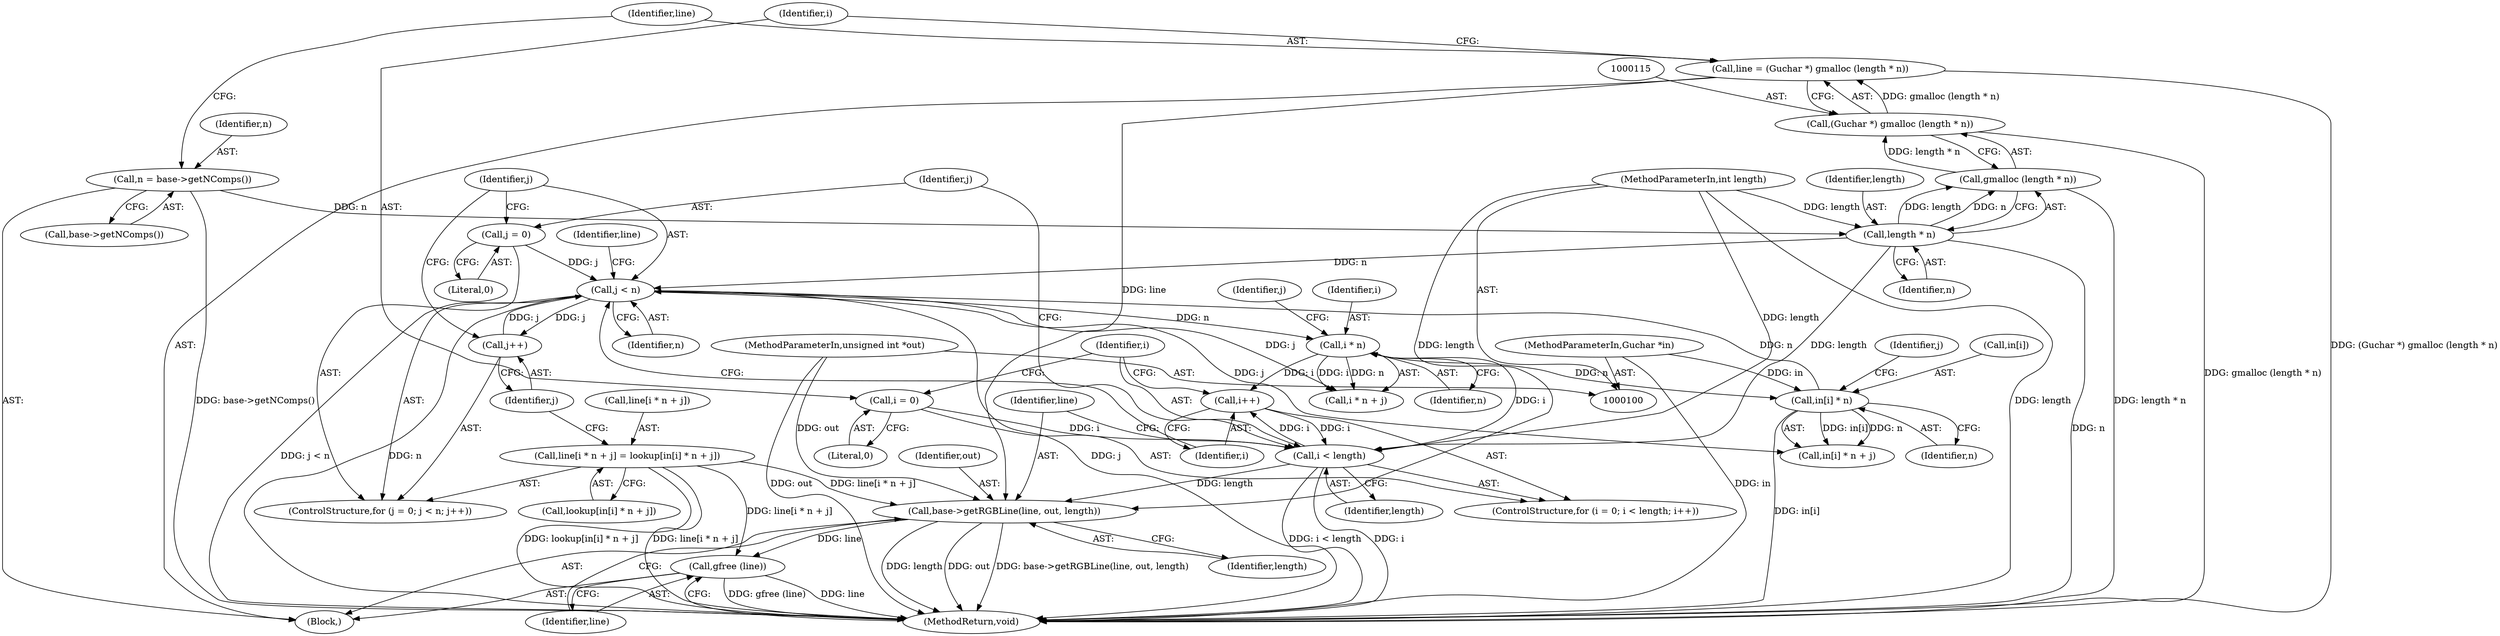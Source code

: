 digraph "1_poppler_7b2d314a61fd0e12f47c62996cb49ec0d1ba747a_6@pointer" {
"1000155" [label="(Call,base->getRGBLine(line, out, length))"];
"1000138" [label="(Call,line[i * n + j] = lookup[in[i] * n + j])"];
"1000112" [label="(Call,line = (Guchar *) gmalloc (length * n))"];
"1000114" [label="(Call,(Guchar *) gmalloc (length * n))"];
"1000116" [label="(Call,gmalloc (length * n))"];
"1000117" [label="(Call,length * n)"];
"1000103" [label="(MethodParameterIn,int length)"];
"1000109" [label="(Call,n = base->getNComps())"];
"1000102" [label="(MethodParameterIn,unsigned int *out)"];
"1000124" [label="(Call,i < length)"];
"1000121" [label="(Call,i = 0)"];
"1000127" [label="(Call,i++)"];
"1000142" [label="(Call,i * n)"];
"1000133" [label="(Call,j < n)"];
"1000136" [label="(Call,j++)"];
"1000130" [label="(Call,j = 0)"];
"1000149" [label="(Call,in[i] * n)"];
"1000101" [label="(MethodParameterIn,Guchar *in)"];
"1000159" [label="(Call,gfree (line))"];
"1000116" [label="(Call,gmalloc (length * n))"];
"1000130" [label="(Call,j = 0)"];
"1000109" [label="(Call,n = base->getNComps())"];
"1000142" [label="(Call,i * n)"];
"1000111" [label="(Call,base->getNComps())"];
"1000117" [label="(Call,length * n)"];
"1000125" [label="(Identifier,i)"];
"1000138" [label="(Call,line[i * n + j] = lookup[in[i] * n + j])"];
"1000102" [label="(MethodParameterIn,unsigned int *out)"];
"1000145" [label="(Identifier,j)"];
"1000101" [label="(MethodParameterIn,Guchar *in)"];
"1000132" [label="(Literal,0)"];
"1000114" [label="(Call,(Guchar *) gmalloc (length * n))"];
"1000157" [label="(Identifier,out)"];
"1000136" [label="(Call,j++)"];
"1000120" [label="(ControlStructure,for (i = 0; i < length; i++))"];
"1000110" [label="(Identifier,n)"];
"1000144" [label="(Identifier,n)"];
"1000127" [label="(Call,i++)"];
"1000119" [label="(Identifier,n)"];
"1000124" [label="(Call,i < length)"];
"1000133" [label="(Call,j < n)"];
"1000113" [label="(Identifier,line)"];
"1000118" [label="(Identifier,length)"];
"1000141" [label="(Call,i * n + j)"];
"1000140" [label="(Identifier,line)"];
"1000135" [label="(Identifier,n)"];
"1000129" [label="(ControlStructure,for (j = 0; j < n; j++))"];
"1000123" [label="(Literal,0)"];
"1000137" [label="(Identifier,j)"];
"1000156" [label="(Identifier,line)"];
"1000131" [label="(Identifier,j)"];
"1000150" [label="(Call,in[i])"];
"1000112" [label="(Call,line = (Guchar *) gmalloc (length * n))"];
"1000159" [label="(Call,gfree (line))"];
"1000128" [label="(Identifier,i)"];
"1000149" [label="(Call,in[i] * n)"];
"1000161" [label="(MethodReturn,void)"];
"1000158" [label="(Identifier,length)"];
"1000134" [label="(Identifier,j)"];
"1000155" [label="(Call,base->getRGBLine(line, out, length))"];
"1000139" [label="(Call,line[i * n + j])"];
"1000122" [label="(Identifier,i)"];
"1000103" [label="(MethodParameterIn,int length)"];
"1000160" [label="(Identifier,line)"];
"1000143" [label="(Identifier,i)"];
"1000148" [label="(Call,in[i] * n + j)"];
"1000154" [label="(Identifier,j)"];
"1000146" [label="(Call,lookup[in[i] * n + j])"];
"1000104" [label="(Block,)"];
"1000126" [label="(Identifier,length)"];
"1000153" [label="(Identifier,n)"];
"1000121" [label="(Call,i = 0)"];
"1000155" -> "1000104"  [label="AST: "];
"1000155" -> "1000158"  [label="CFG: "];
"1000156" -> "1000155"  [label="AST: "];
"1000157" -> "1000155"  [label="AST: "];
"1000158" -> "1000155"  [label="AST: "];
"1000160" -> "1000155"  [label="CFG: "];
"1000155" -> "1000161"  [label="DDG: out"];
"1000155" -> "1000161"  [label="DDG: base->getRGBLine(line, out, length)"];
"1000155" -> "1000161"  [label="DDG: length"];
"1000138" -> "1000155"  [label="DDG: line[i * n + j]"];
"1000112" -> "1000155"  [label="DDG: line"];
"1000102" -> "1000155"  [label="DDG: out"];
"1000124" -> "1000155"  [label="DDG: length"];
"1000103" -> "1000155"  [label="DDG: length"];
"1000155" -> "1000159"  [label="DDG: line"];
"1000138" -> "1000129"  [label="AST: "];
"1000138" -> "1000146"  [label="CFG: "];
"1000139" -> "1000138"  [label="AST: "];
"1000146" -> "1000138"  [label="AST: "];
"1000137" -> "1000138"  [label="CFG: "];
"1000138" -> "1000161"  [label="DDG: lookup[in[i] * n + j]"];
"1000138" -> "1000161"  [label="DDG: line[i * n + j]"];
"1000138" -> "1000159"  [label="DDG: line[i * n + j]"];
"1000112" -> "1000104"  [label="AST: "];
"1000112" -> "1000114"  [label="CFG: "];
"1000113" -> "1000112"  [label="AST: "];
"1000114" -> "1000112"  [label="AST: "];
"1000122" -> "1000112"  [label="CFG: "];
"1000112" -> "1000161"  [label="DDG: (Guchar *) gmalloc (length * n)"];
"1000114" -> "1000112"  [label="DDG: gmalloc (length * n)"];
"1000114" -> "1000116"  [label="CFG: "];
"1000115" -> "1000114"  [label="AST: "];
"1000116" -> "1000114"  [label="AST: "];
"1000114" -> "1000161"  [label="DDG: gmalloc (length * n)"];
"1000116" -> "1000114"  [label="DDG: length * n"];
"1000116" -> "1000117"  [label="CFG: "];
"1000117" -> "1000116"  [label="AST: "];
"1000116" -> "1000161"  [label="DDG: length * n"];
"1000117" -> "1000116"  [label="DDG: length"];
"1000117" -> "1000116"  [label="DDG: n"];
"1000117" -> "1000119"  [label="CFG: "];
"1000118" -> "1000117"  [label="AST: "];
"1000119" -> "1000117"  [label="AST: "];
"1000117" -> "1000161"  [label="DDG: n"];
"1000103" -> "1000117"  [label="DDG: length"];
"1000109" -> "1000117"  [label="DDG: n"];
"1000117" -> "1000124"  [label="DDG: length"];
"1000117" -> "1000133"  [label="DDG: n"];
"1000103" -> "1000100"  [label="AST: "];
"1000103" -> "1000161"  [label="DDG: length"];
"1000103" -> "1000124"  [label="DDG: length"];
"1000109" -> "1000104"  [label="AST: "];
"1000109" -> "1000111"  [label="CFG: "];
"1000110" -> "1000109"  [label="AST: "];
"1000111" -> "1000109"  [label="AST: "];
"1000113" -> "1000109"  [label="CFG: "];
"1000109" -> "1000161"  [label="DDG: base->getNComps()"];
"1000102" -> "1000100"  [label="AST: "];
"1000102" -> "1000161"  [label="DDG: out"];
"1000124" -> "1000120"  [label="AST: "];
"1000124" -> "1000126"  [label="CFG: "];
"1000125" -> "1000124"  [label="AST: "];
"1000126" -> "1000124"  [label="AST: "];
"1000131" -> "1000124"  [label="CFG: "];
"1000156" -> "1000124"  [label="CFG: "];
"1000124" -> "1000161"  [label="DDG: i"];
"1000124" -> "1000161"  [label="DDG: i < length"];
"1000121" -> "1000124"  [label="DDG: i"];
"1000127" -> "1000124"  [label="DDG: i"];
"1000124" -> "1000127"  [label="DDG: i"];
"1000124" -> "1000142"  [label="DDG: i"];
"1000121" -> "1000120"  [label="AST: "];
"1000121" -> "1000123"  [label="CFG: "];
"1000122" -> "1000121"  [label="AST: "];
"1000123" -> "1000121"  [label="AST: "];
"1000125" -> "1000121"  [label="CFG: "];
"1000127" -> "1000120"  [label="AST: "];
"1000127" -> "1000128"  [label="CFG: "];
"1000128" -> "1000127"  [label="AST: "];
"1000125" -> "1000127"  [label="CFG: "];
"1000142" -> "1000127"  [label="DDG: i"];
"1000142" -> "1000141"  [label="AST: "];
"1000142" -> "1000144"  [label="CFG: "];
"1000143" -> "1000142"  [label="AST: "];
"1000144" -> "1000142"  [label="AST: "];
"1000145" -> "1000142"  [label="CFG: "];
"1000142" -> "1000141"  [label="DDG: i"];
"1000142" -> "1000141"  [label="DDG: n"];
"1000133" -> "1000142"  [label="DDG: n"];
"1000142" -> "1000149"  [label="DDG: n"];
"1000133" -> "1000129"  [label="AST: "];
"1000133" -> "1000135"  [label="CFG: "];
"1000134" -> "1000133"  [label="AST: "];
"1000135" -> "1000133"  [label="AST: "];
"1000140" -> "1000133"  [label="CFG: "];
"1000128" -> "1000133"  [label="CFG: "];
"1000133" -> "1000161"  [label="DDG: j"];
"1000133" -> "1000161"  [label="DDG: j < n"];
"1000133" -> "1000161"  [label="DDG: n"];
"1000136" -> "1000133"  [label="DDG: j"];
"1000130" -> "1000133"  [label="DDG: j"];
"1000149" -> "1000133"  [label="DDG: n"];
"1000133" -> "1000136"  [label="DDG: j"];
"1000133" -> "1000141"  [label="DDG: j"];
"1000133" -> "1000148"  [label="DDG: j"];
"1000136" -> "1000129"  [label="AST: "];
"1000136" -> "1000137"  [label="CFG: "];
"1000137" -> "1000136"  [label="AST: "];
"1000134" -> "1000136"  [label="CFG: "];
"1000130" -> "1000129"  [label="AST: "];
"1000130" -> "1000132"  [label="CFG: "];
"1000131" -> "1000130"  [label="AST: "];
"1000132" -> "1000130"  [label="AST: "];
"1000134" -> "1000130"  [label="CFG: "];
"1000149" -> "1000148"  [label="AST: "];
"1000149" -> "1000153"  [label="CFG: "];
"1000150" -> "1000149"  [label="AST: "];
"1000153" -> "1000149"  [label="AST: "];
"1000154" -> "1000149"  [label="CFG: "];
"1000149" -> "1000161"  [label="DDG: in[i]"];
"1000149" -> "1000148"  [label="DDG: in[i]"];
"1000149" -> "1000148"  [label="DDG: n"];
"1000101" -> "1000149"  [label="DDG: in"];
"1000101" -> "1000100"  [label="AST: "];
"1000101" -> "1000161"  [label="DDG: in"];
"1000159" -> "1000104"  [label="AST: "];
"1000159" -> "1000160"  [label="CFG: "];
"1000160" -> "1000159"  [label="AST: "];
"1000161" -> "1000159"  [label="CFG: "];
"1000159" -> "1000161"  [label="DDG: gfree (line)"];
"1000159" -> "1000161"  [label="DDG: line"];
}

